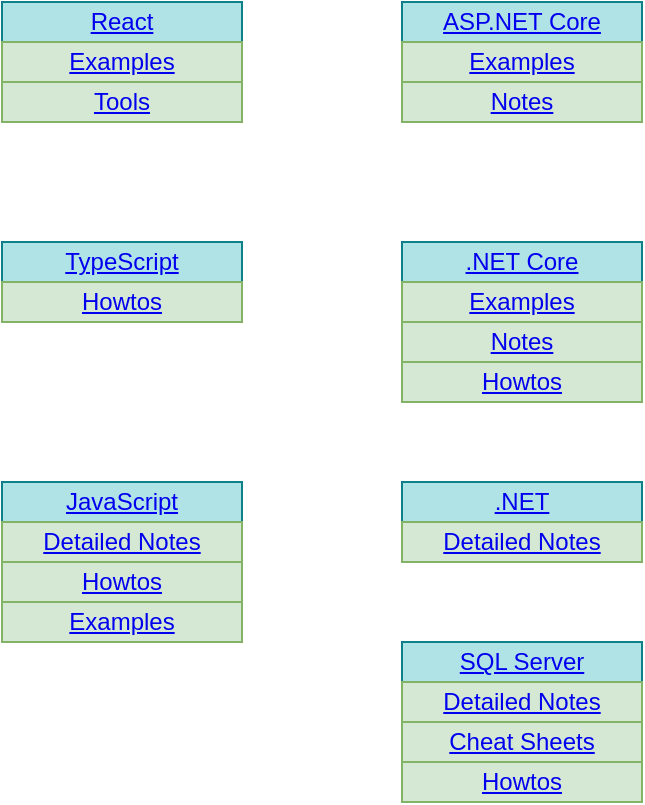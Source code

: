 <mxfile version="16.4.0" type="device"><diagram id="edKU8E-Lc6zlfknEsY0X" name="Page-1"><mxGraphModel dx="1102" dy="1025" grid="1" gridSize="10" guides="1" tooltips="1" connect="1" arrows="1" fold="1" page="1" pageScale="1" pageWidth="827" pageHeight="1169" math="0" shadow="0"><root><mxCell id="0"/><mxCell id="1" parent="0"/><mxCell id="c-tXFw5vsVp0cOw3Lq_j-2" value="&lt;a href=&quot;https://bitbucket.org/kennyrnwilson/sqlserverbasics/src/master/README.md&quot;&gt;SQL Server&lt;/a&gt;" style="rounded=0;whiteSpace=wrap;html=1;fillColor=#b0e3e6;strokeColor=#0e8088;" parent="1" vertex="1"><mxGeometry x="480" y="440" width="120" height="20" as="geometry"/></mxCell><mxCell id="_RklvETO6Uiwjx4AHlOw-1" value="&lt;a href=&quot;https://bitbucket.org/kennyrnwilson/sqlserverbasics/src/master/docs/notes/notes.md&quot;&gt;Detailed Notes&lt;/a&gt;" style="rounded=0;whiteSpace=wrap;html=1;fillColor=#d5e8d4;strokeColor=#82b366;" parent="1" vertex="1"><mxGeometry x="480" y="460" width="120" height="20" as="geometry"/></mxCell><mxCell id="_RklvETO6Uiwjx4AHlOw-2" value="&lt;a href=&quot;https://bitbucket.org/kennyrnwilson/sqlserverbasics/src/docs/cheatsheets/cheatsheets.md&quot;&gt;Cheat Sheets&lt;/a&gt;" style="rounded=0;whiteSpace=wrap;html=1;fillColor=#d5e8d4;strokeColor=#82b366;" parent="1" vertex="1"><mxGeometry x="480" y="480" width="120" height="20" as="geometry"/></mxCell><mxCell id="_RklvETO6Uiwjx4AHlOw-3" value="&lt;a href=&quot;https://bitbucket.org/kennyrnwilson/sqlserverbasics/src/master/howtos/howtos.md&quot;&gt;Howtos&lt;/a&gt;" style="rounded=0;whiteSpace=wrap;html=1;fillColor=#d5e8d4;strokeColor=#82b366;" parent="1" vertex="1"><mxGeometry x="480" y="500" width="120" height="20" as="geometry"/></mxCell><mxCell id="2kcksjMFBSD9dXWH_2yN-1" value="&lt;a href=&quot;https://github.com/kennyrnwilson/aspdotnetcore&quot;&gt;ASP.NET Core&lt;/a&gt;" style="rounded=0;whiteSpace=wrap;html=1;fillColor=#b0e3e6;strokeColor=#0e8088;" parent="1" vertex="1"><mxGeometry x="480" y="120" width="120" height="20" as="geometry"/></mxCell><mxCell id="2kcksjMFBSD9dXWH_2yN-2" value="&lt;a href=&quot;https://github.com/kennyrnwilson/aspdotnetcore/blob/main/docs/examples/README.MD&quot;&gt;Examples&lt;/a&gt;" style="rounded=0;whiteSpace=wrap;html=1;fillColor=#d5e8d4;strokeColor=#82b366;" parent="1" vertex="1"><mxGeometry x="480" y="140" width="120" height="20" as="geometry"/></mxCell><mxCell id="KaVSoNVSeVVo2Koik00w-1" value="&lt;a href=&quot;https://github.com/kennyrnwilson/react&quot;&gt;React&lt;/a&gt;" style="rounded=0;whiteSpace=wrap;html=1;fillColor=#b0e3e6;strokeColor=#0e8088;" parent="1" vertex="1"><mxGeometry x="280" y="120" width="120" height="20" as="geometry"/></mxCell><mxCell id="GIRA_doV_jz1NN5qOfpF-1" value="&lt;a href=&quot;https://github.com/kennyrnwilson/javascript&quot;&gt;JavaScript&lt;/a&gt;" style="rounded=0;whiteSpace=wrap;html=1;fillColor=#b0e3e6;strokeColor=#0e8088;" parent="1" vertex="1"><mxGeometry x="280" y="360" width="120" height="20" as="geometry"/></mxCell><mxCell id="GIRA_doV_jz1NN5qOfpF-2" value="&lt;a href=&quot;https://github.com/kennyrnwilson/javascript/blob/master/docs/notes/README.MD&quot;&gt;Detailed Notes&lt;/a&gt;" style="rounded=0;whiteSpace=wrap;html=1;fillColor=#d5e8d4;strokeColor=#82b366;" parent="1" vertex="1"><mxGeometry x="280" y="380" width="120" height="20" as="geometry"/></mxCell><mxCell id="GIRA_doV_jz1NN5qOfpF-3" value="&lt;a href=&quot;https://github.com/kennyrnwilson/javascript/blob/master/docs/howtos/README.MD&quot;&gt;Howtos&lt;/a&gt;" style="rounded=0;whiteSpace=wrap;html=1;fillColor=#d5e8d4;strokeColor=#82b366;" parent="1" vertex="1"><mxGeometry x="280" y="400" width="120" height="20" as="geometry"/></mxCell><mxCell id="GIRA_doV_jz1NN5qOfpF-4" value="&lt;a href=&quot;https://github.com/kennyrnwilson/javascript/blob/master/docs/examples/README.MD&quot;&gt;Examples&lt;/a&gt;" style="rounded=0;whiteSpace=wrap;html=1;fillColor=#d5e8d4;strokeColor=#82b366;" parent="1" vertex="1"><mxGeometry x="280" y="420" width="120" height="20" as="geometry"/></mxCell><mxCell id="TitUE5Vs58pHQDJilRv7-2" value="&lt;a href=&quot;https://github.com/kennyrnwilson/react/blob/main/docs/examples/README.MD&quot;&gt;Examples&lt;/a&gt;" style="rounded=0;whiteSpace=wrap;html=1;fillColor=#d5e8d4;strokeColor=#82b366;" parent="1" vertex="1"><mxGeometry x="280" y="140" width="120" height="20" as="geometry"/></mxCell><mxCell id="TitUE5Vs58pHQDJilRv7-3" value="&lt;a href=&quot;https://github.com/kennyrnwilson/react/blob/main/docs/tools/README.MD&quot;&gt;Tools&lt;/a&gt;" style="rounded=0;whiteSpace=wrap;html=1;fillColor=#d5e8d4;strokeColor=#82b366;" parent="1" vertex="1"><mxGeometry x="280" y="160" width="120" height="20" as="geometry"/></mxCell><mxCell id="HOrVKM9rGLzyEFlWvnij-2" value="&lt;a href=&quot;https://github.com/kennyrnwilson/aspdotnetcore/blob/main/docs/notes/README.MD&quot;&gt;Notes&lt;/a&gt;" style="rounded=0;whiteSpace=wrap;html=1;fillColor=#d5e8d4;strokeColor=#82b366;" parent="1" vertex="1"><mxGeometry x="480" y="160" width="120" height="20" as="geometry"/></mxCell><mxCell id="HOrVKM9rGLzyEFlWvnij-3" value="&lt;a href=&quot;https://github.com/kennyrnwilson/dotnetcore&quot;&gt;.NET Core&lt;/a&gt;" style="rounded=0;whiteSpace=wrap;html=1;fillColor=#b0e3e6;strokeColor=#0e8088;" parent="1" vertex="1"><mxGeometry x="480" y="240" width="120" height="20" as="geometry"/></mxCell><mxCell id="HOrVKM9rGLzyEFlWvnij-4" value="&lt;a href=&quot;https://github.com/kennyrnwilson/dotnetcore/blob/master/docs/examples/README.MD&quot;&gt;Examples&lt;/a&gt;" style="rounded=0;whiteSpace=wrap;html=1;fillColor=#d5e8d4;strokeColor=#82b366;" parent="1" vertex="1"><mxGeometry x="480" y="260" width="120" height="20" as="geometry"/></mxCell><mxCell id="HOrVKM9rGLzyEFlWvnij-5" value="&lt;a href=&quot;https://github.com/kennyrnwilson/dotnetcore/blob/master/docs/notes/README.MD&quot;&gt;Notes&lt;/a&gt;" style="rounded=0;whiteSpace=wrap;html=1;fillColor=#d5e8d4;strokeColor=#82b366;" parent="1" vertex="1"><mxGeometry x="480" y="280" width="120" height="20" as="geometry"/></mxCell><mxCell id="HOrVKM9rGLzyEFlWvnij-6" value="&lt;a href=&quot;https://github.com/kennyrnwilson/dotnetcore/blob/master/docs/howtos/README.MD&quot;&gt;Howtos&lt;/a&gt;" style="rounded=0;whiteSpace=wrap;html=1;fillColor=#d5e8d4;strokeColor=#82b366;" parent="1" vertex="1"><mxGeometry x="480" y="300" width="120" height="20" as="geometry"/></mxCell><mxCell id="HOrVKM9rGLzyEFlWvnij-7" value="&lt;a href=&quot;https://github.com/kennyrnwilson/typescript&quot;&gt;TypeScript&lt;/a&gt;" style="rounded=0;whiteSpace=wrap;html=1;fillColor=#b0e3e6;strokeColor=#0e8088;" parent="1" vertex="1"><mxGeometry x="280" y="240" width="120" height="20" as="geometry"/></mxCell><mxCell id="HOrVKM9rGLzyEFlWvnij-9" value="&lt;a href=&quot;https://github.com/kennyrnwilson/typescript/blob/master/docs/howtos/README.MD&quot;&gt;Howtos&lt;/a&gt;" style="rounded=0;whiteSpace=wrap;html=1;fillColor=#d5e8d4;strokeColor=#82b366;" parent="1" vertex="1"><mxGeometry x="280" y="260" width="120" height="20" as="geometry"/></mxCell><mxCell id="YP2753MJrMaKy4tr7D2R-1" value="&lt;a href=&quot;https://github.com/kennyrnwilson/dotnet&quot;&gt;.NET&lt;/a&gt;" style="rounded=0;whiteSpace=wrap;html=1;fillColor=#b0e3e6;strokeColor=#0e8088;" vertex="1" parent="1"><mxGeometry x="480" y="360" width="120" height="20" as="geometry"/></mxCell><mxCell id="YP2753MJrMaKy4tr7D2R-2" value="&lt;a href=&quot;https://github.com/kennyrnwilson/dotnet/blob/main/docs/notes/README.MD&quot;&gt;Detailed Notes&lt;/a&gt;" style="rounded=0;whiteSpace=wrap;html=1;fillColor=#d5e8d4;strokeColor=#82b366;" vertex="1" parent="1"><mxGeometry x="480" y="380" width="120" height="20" as="geometry"/></mxCell></root></mxGraphModel></diagram></mxfile>